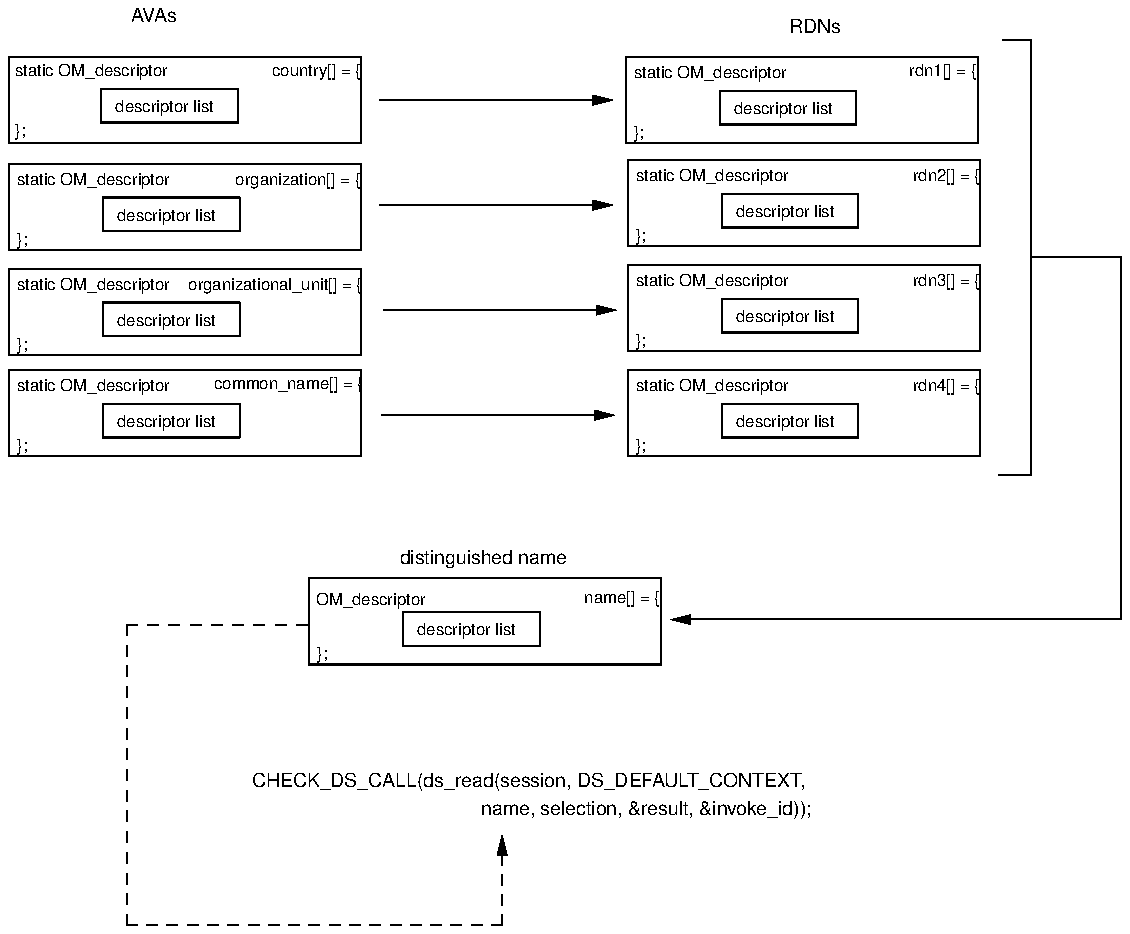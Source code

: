 .PS
.in +.3i
scale = 106.667
"\fH\s6organizational_unit[] = {\s0\fP"  at 142, 342
line ->  from 545, 356 \
	to 593, 356 \
	to 593, 163 \
	to 353, 163 
.ps 10
line -> dashed from 159, 160 \
	to 63, 160 \
	to 63, 0 \
	to 263, 0 \
	to 263, 48 
.ps 10
line   from 530, 472 \
	to 545, 472 \
	to 545, 240 \
	to 528, 240 
"\fH\s7name, selection, &result, &invoke_id));\s0\fP"  at 340, 62
"\fH\s7CHECK_DS_CALL(ds_read(session, DS_DEFAULT_CONTEXT,\s0\fP"  at 277, 77
box  wid 188 ht 46 at 94, 440
"\fH\s6country[] = {\s0\fP"  at 164, 456
"\fH\s6common_name[] = {\s0\fP"  at 149, 289
"\fH\s6OM_descriptor\s0\fP"  at 193, 174
box  wid 188 ht 46 at 254, 162
"\fH\s6};\s0\fP"  at 167, 145
"\fH\s6descriptor list\s0\fP"  at 244, 158
box  wid 73 ht 18 at 246.5, 158
"\fH\s6name[] = {\s0\fP"  at 327, 175
box  wid 188 ht 46 at 94, 327
box  wid 188 ht 46 at 94, 273
"\fH\s6};\s0\fP"  at 7, 256
"\fH\s6descriptor list\s0\fP"  at 84, 269
box  wid 73 ht 18 at 86.5, 269
"\fH\s6static OM_descriptor\s0\fP"  at 45, 288
"\fH\s6};\s0\fP"  at 7, 310
"\fH\s6descriptor list\s0\fP"  at 84, 323
box  wid 73 ht 18 at 86.5, 323
"\fH\s6static OM_descriptor\s0\fP"  at 45, 342
"\fH\s6static OM_descriptor\s0\fP"  at 44, 456
box  wid 73 ht 18 at 85.5, 437
"\fH\s6descriptor list\s0\fP"  at 83, 437
"\fH\s6};\s0\fP"  at 6, 424
box  wid 188 ht 46 at 94, 383
"\fH\s6};\s0\fP"  at 7, 366
"\fH\s6descriptor list\s0\fP"  at 84, 379
box  wid 73 ht 18 at 86.5, 379
"\fH\s6static OM_descriptor\s0\fP"  at 45, 398
"\fH\s6rdn3[] = {\s0\fP"  at 500, 344
"\fH\s6rdn2[] = {\s0\fP"  at 500, 400
"\fH\s6rdn1[] = {\s0\fP"  at 498, 456
box  wid 188 ht 46 at 424, 385
"\fH\s6};\s0\fP"  at 337, 368
"\fH\s6descriptor list\s0\fP"  at 414, 381
box  wid 73 ht 18 at 416.5, 381
"\fH\s6static OM_descriptor\s0\fP"  at 375, 400
box  wid 188 ht 46 at 423, 440
"\fH\s6};\s0\fP"  at 336, 423
"\fH\s6descriptor list\s0\fP"  at 413, 436
box  wid 73 ht 18 at 415.5, 436
"\fH\s6static OM_descriptor\s0\fP"  at 374, 455
box  wid 188 ht 46 at 424, 329
"\fH\s6};\s0\fP"  at 337, 312
"\fH\s6descriptor list\s0\fP"  at 414, 325
box  wid 73 ht 18 at 416.5, 325
"\fH\s6static OM_descriptor\s0\fP"  at 375, 288
box  wid 73 ht 18 at 416.5, 269
"\fH\s6descriptor list\s0\fP"  at 414, 269
"\fH\s6};\s0\fP"  at 337, 256
box  wid 188 ht 46 at 424, 273
"\fH\s6rdn4[] = {\s0\fP"  at 500, 288
"\fH\s6static OM_descriptor\s0\fP"  at 375, 344
line ->  from 198, 440 \
	to 322, 440 
line ->  from 198, 384 \
	to 322, 384 
line ->  from 200, 328 \
	to 324, 328 
line ->  from 199, 272 \
	to 323, 272 
"\fH\s7AVAs\s0\fP"  at 77, 485
"\fH\s7RDNs\s0\fP"  at 430, 479
"\fH\s7distinguished name\s0\fP"  at 253, 196
"\fH\s6organization[] = {\s0\fP"  at 154, 398
.in -.3i
.PE
